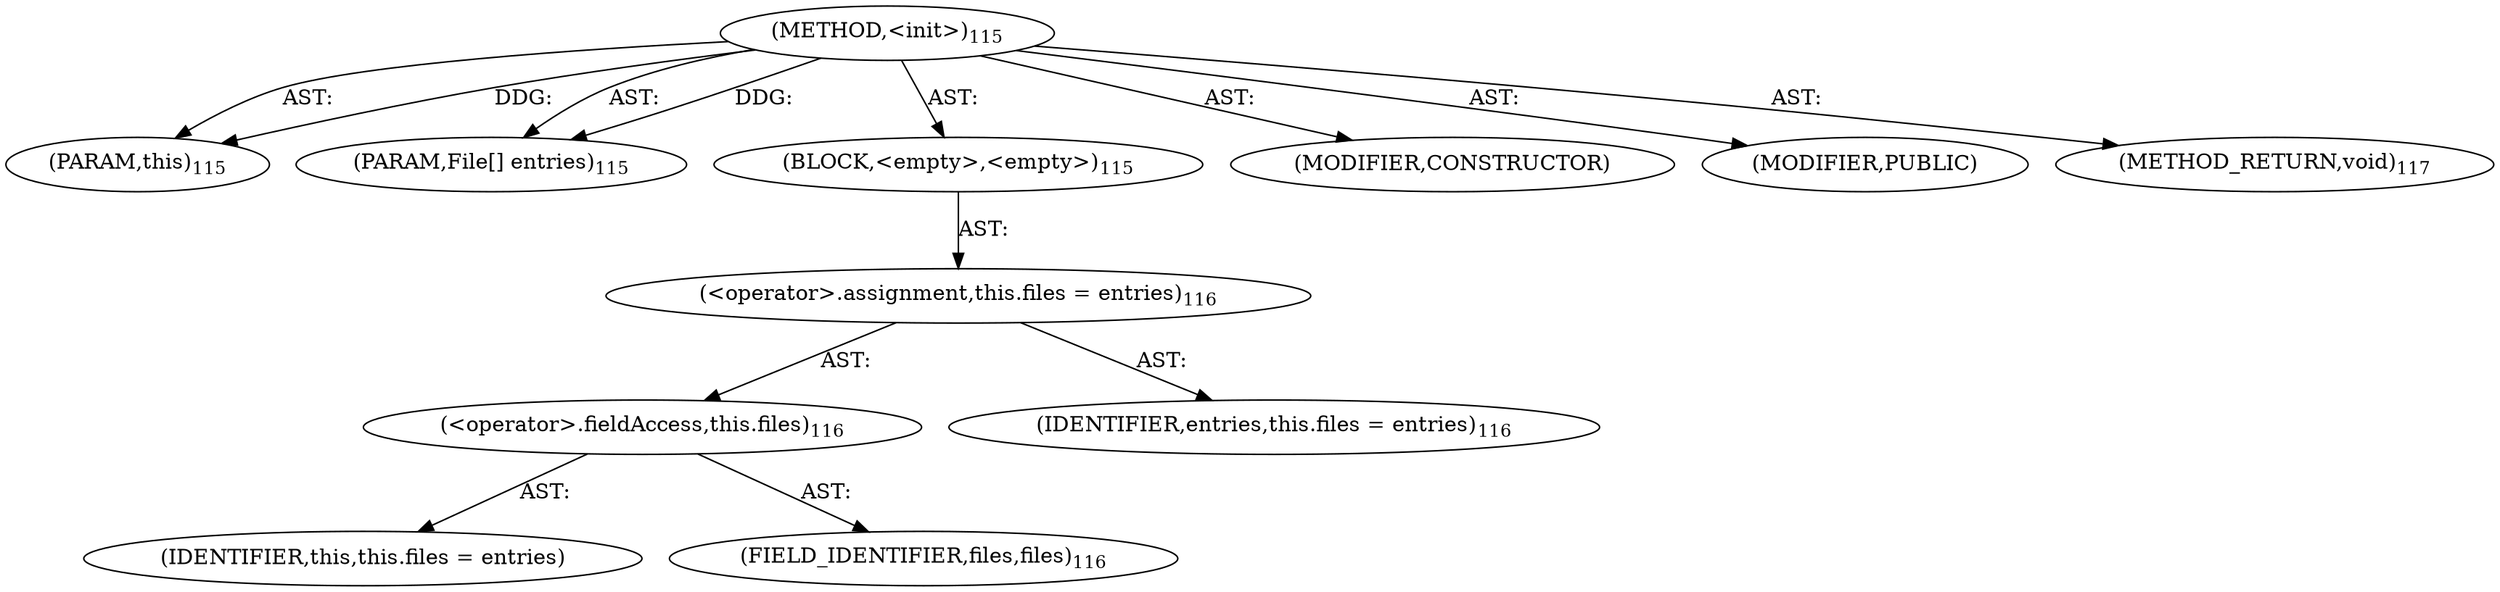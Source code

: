 digraph "&lt;init&gt;" {  
"111669149698" [label = <(METHOD,&lt;init&gt;)<SUB>115</SUB>> ]
"115964117002" [label = <(PARAM,this)<SUB>115</SUB>> ]
"115964117003" [label = <(PARAM,File[] entries)<SUB>115</SUB>> ]
"25769803781" [label = <(BLOCK,&lt;empty&gt;,&lt;empty&gt;)<SUB>115</SUB>> ]
"30064771107" [label = <(&lt;operator&gt;.assignment,this.files = entries)<SUB>116</SUB>> ]
"30064771108" [label = <(&lt;operator&gt;.fieldAccess,this.files)<SUB>116</SUB>> ]
"68719476771" [label = <(IDENTIFIER,this,this.files = entries)> ]
"55834574855" [label = <(FIELD_IDENTIFIER,files,files)<SUB>116</SUB>> ]
"68719476772" [label = <(IDENTIFIER,entries,this.files = entries)<SUB>116</SUB>> ]
"133143986183" [label = <(MODIFIER,CONSTRUCTOR)> ]
"133143986184" [label = <(MODIFIER,PUBLIC)> ]
"128849018882" [label = <(METHOD_RETURN,void)<SUB>117</SUB>> ]
  "111669149698" -> "115964117002"  [ label = "AST: "] 
  "111669149698" -> "115964117003"  [ label = "AST: "] 
  "111669149698" -> "25769803781"  [ label = "AST: "] 
  "111669149698" -> "133143986183"  [ label = "AST: "] 
  "111669149698" -> "133143986184"  [ label = "AST: "] 
  "111669149698" -> "128849018882"  [ label = "AST: "] 
  "25769803781" -> "30064771107"  [ label = "AST: "] 
  "30064771107" -> "30064771108"  [ label = "AST: "] 
  "30064771107" -> "68719476772"  [ label = "AST: "] 
  "30064771108" -> "68719476771"  [ label = "AST: "] 
  "30064771108" -> "55834574855"  [ label = "AST: "] 
  "111669149698" -> "115964117002"  [ label = "DDG: "] 
  "111669149698" -> "115964117003"  [ label = "DDG: "] 
}
